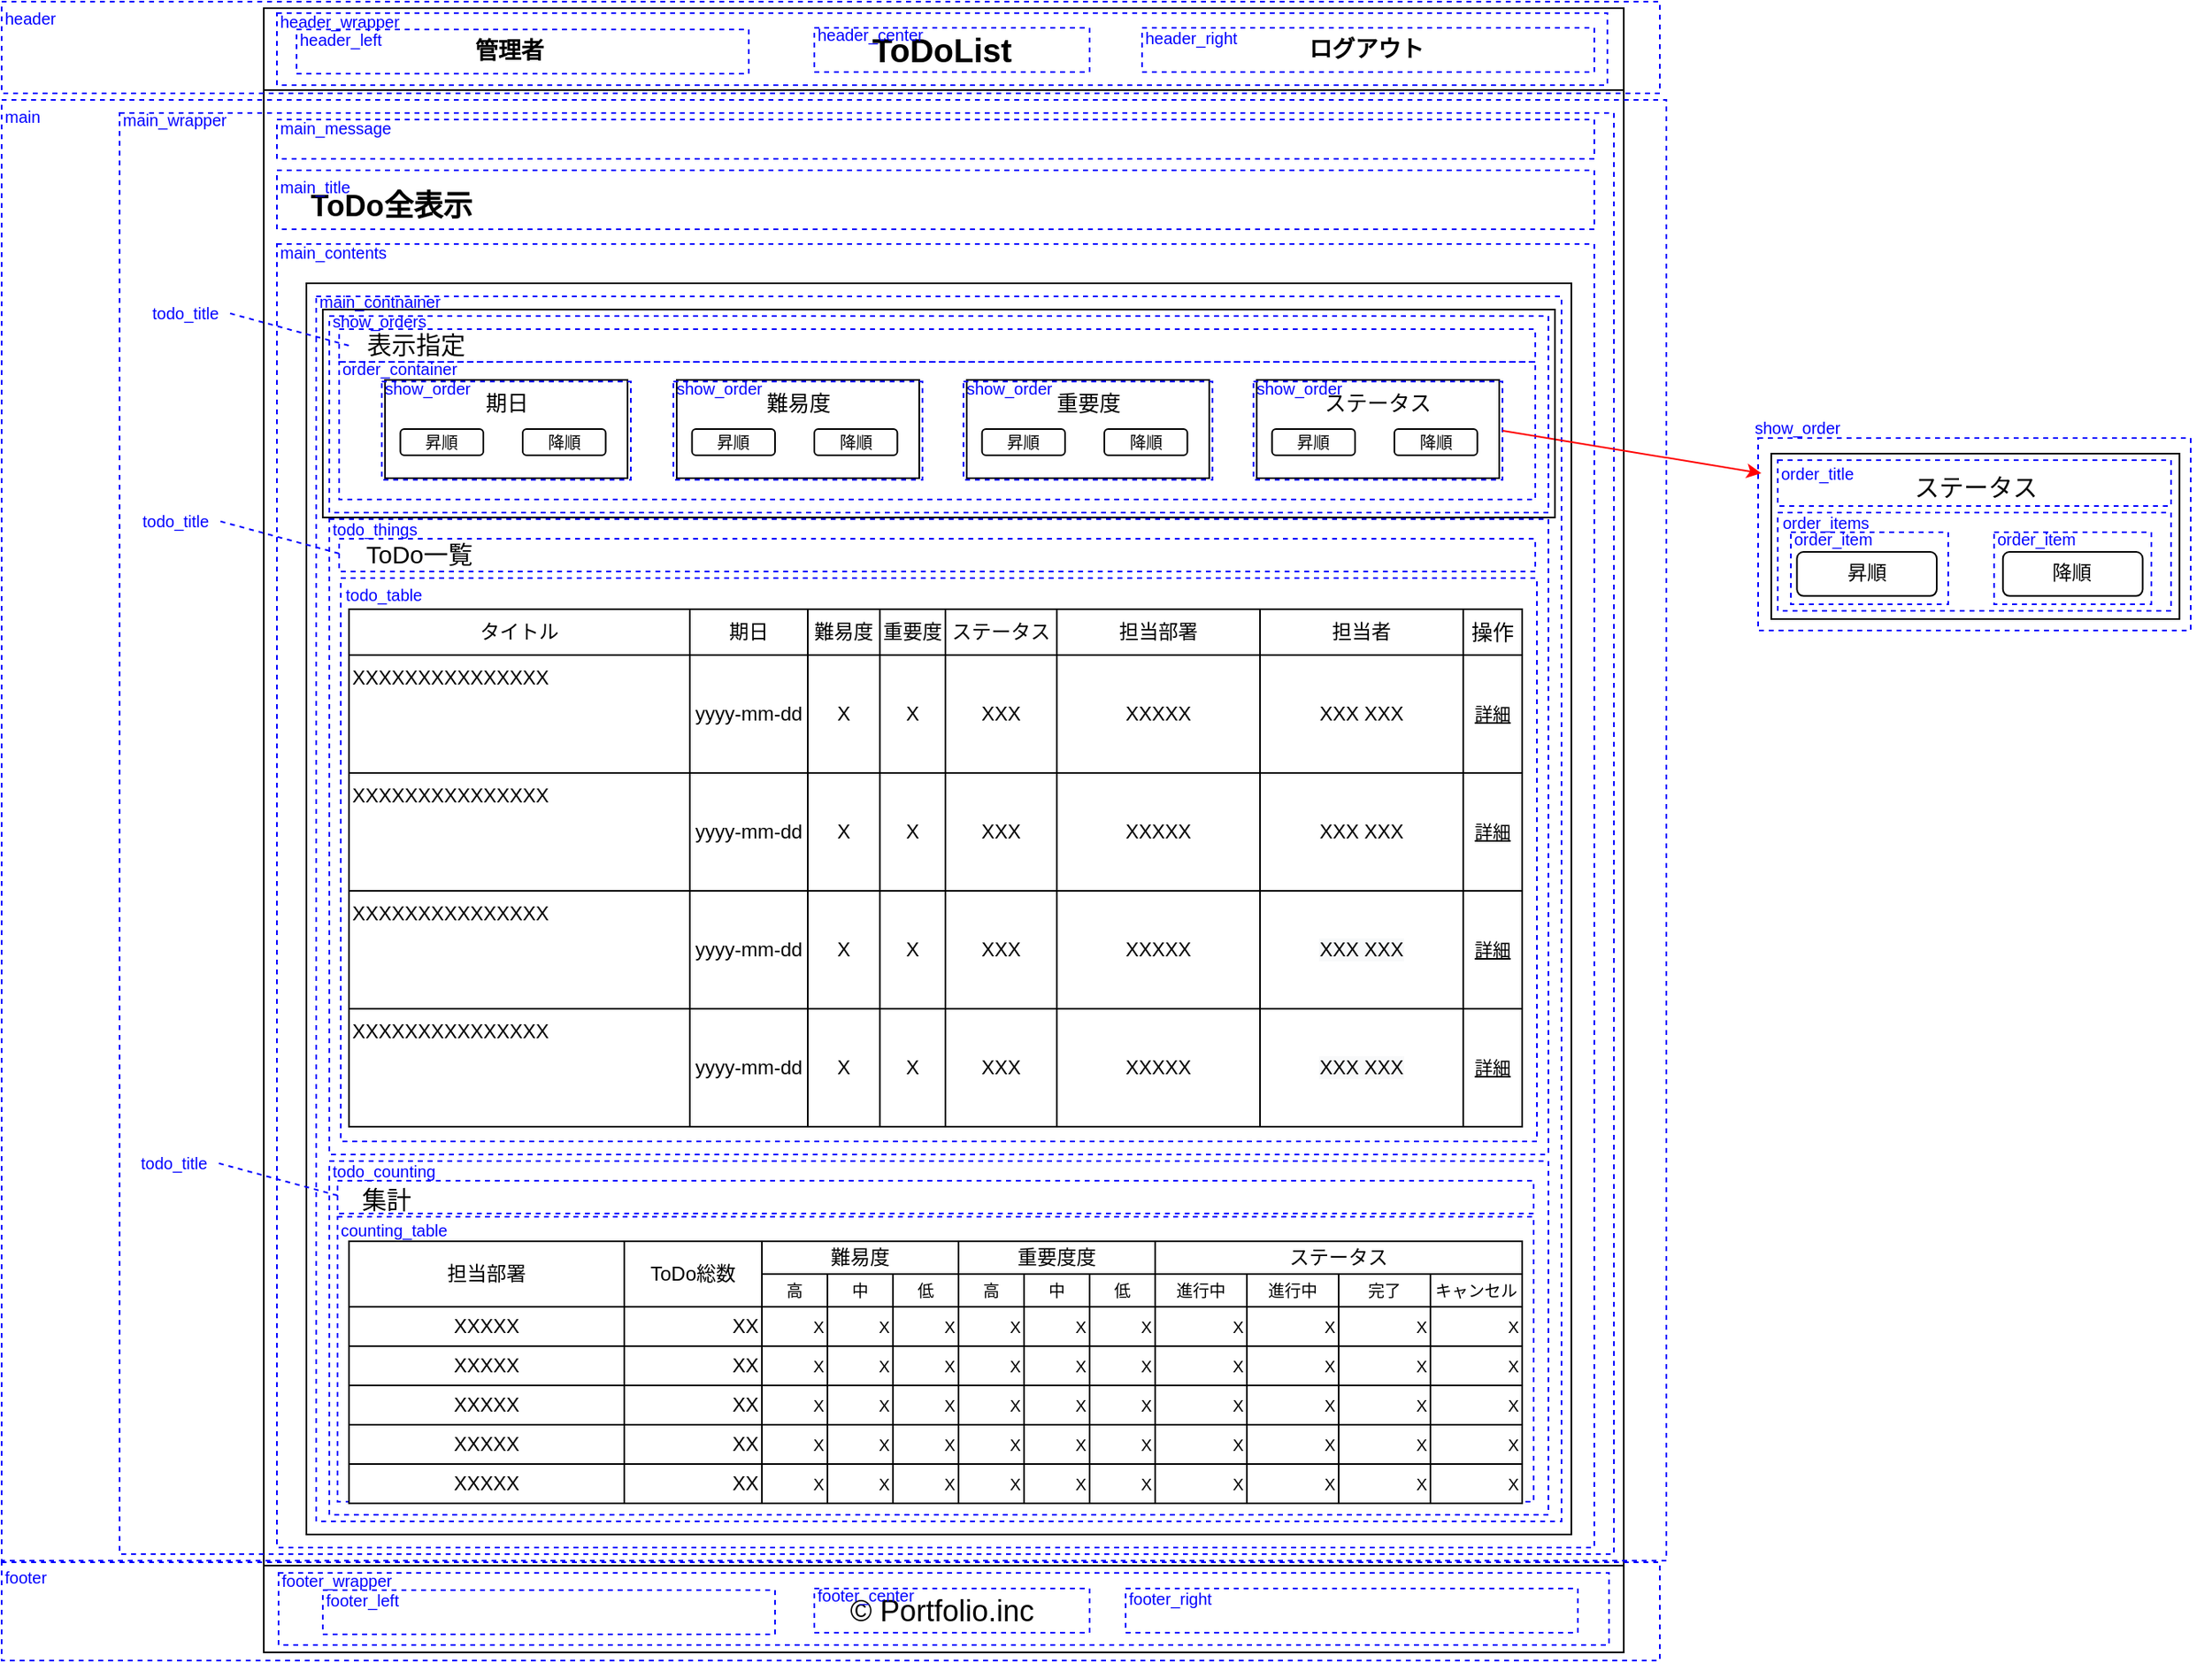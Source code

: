 <mxfile version="13.9.9" type="device"><diagram id="lAW5gfvQpGq91mGYDGwt" name="ページ1"><mxGraphModel dx="2858" dy="2400" grid="1" gridSize="4" guides="1" tooltips="1" connect="1" arrows="1" fold="1" page="1" pageScale="1" pageWidth="827" pageHeight="1169" math="0" shadow="0"><root><mxCell id="0"/><mxCell id="1" parent="0"/><mxCell id="KEuncwygjHZbyqNy_YQT-34" value="" style="group" parent="1" vertex="1" connectable="0"><mxGeometry y="-48" width="830" height="996" as="geometry"/></mxCell><mxCell id="tP_qFb6u1pj_dAxfEfU8-1" value="" style="rounded=0;whiteSpace=wrap;html=1;" parent="KEuncwygjHZbyqNy_YQT-34" vertex="1"><mxGeometry y="0.5" width="830" height="995.5" as="geometry"/></mxCell><mxCell id="tP_qFb6u1pj_dAxfEfU8-2" value="" style="rounded=0;whiteSpace=wrap;html=1;" parent="KEuncwygjHZbyqNy_YQT-34" vertex="1"><mxGeometry width="830" height="50" as="geometry"/></mxCell><mxCell id="tP_qFb6u1pj_dAxfEfU8-8" value="" style="rounded=0;whiteSpace=wrap;html=1;" parent="KEuncwygjHZbyqNy_YQT-34" vertex="1"><mxGeometry y="951" width="830" height="53" as="geometry"/></mxCell><mxCell id="tP_qFb6u1pj_dAxfEfU8-9" value="&lt;font style=&quot;font-size: 18px&quot;&gt;© Portfolio.inc&lt;/font&gt;" style="text;html=1;strokeColor=none;fillColor=none;align=center;verticalAlign=middle;whiteSpace=wrap;rounded=0;fontSize=20;" parent="KEuncwygjHZbyqNy_YQT-34" vertex="1"><mxGeometry x="298" y="967.5" width="232" height="20" as="geometry"/></mxCell><mxCell id="249utH4H3VEhiZY-PdCE-3" value="&lt;font size=&quot;1&quot;&gt;&lt;b style=&quot;font-size: 18px&quot;&gt;ToDo全表示&lt;/b&gt;&lt;/font&gt;" style="text;html=1;strokeColor=none;fillColor=none;align=center;verticalAlign=middle;whiteSpace=wrap;rounded=0;fontSize=17;" parent="KEuncwygjHZbyqNy_YQT-34" vertex="1"><mxGeometry x="16" y="111" width="124" height="20" as="geometry"/></mxCell><mxCell id="tP_qFb6u1pj_dAxfEfU8-3" value="&lt;b&gt;&lt;font style=&quot;font-size: 20px&quot;&gt;ToDoList&lt;/font&gt;&lt;/b&gt;" style="text;html=1;strokeColor=none;fillColor=none;align=center;verticalAlign=middle;whiteSpace=wrap;rounded=0;strokeWidth=4;" parent="KEuncwygjHZbyqNy_YQT-34" vertex="1"><mxGeometry x="334" y="10" width="160" height="30" as="geometry"/></mxCell><mxCell id="KEuncwygjHZbyqNy_YQT-17" value="&lt;span style=&quot;font-size: 14px&quot;&gt;&lt;b style=&quot;font-size: 14px&quot;&gt;管理者&lt;/b&gt;&lt;/span&gt;" style="text;html=1;strokeColor=none;fillColor=none;align=center;verticalAlign=middle;whiteSpace=wrap;rounded=0;fontSize=14;" parent="KEuncwygjHZbyqNy_YQT-34" vertex="1"><mxGeometry x="100" y="16" width="100" height="20" as="geometry"/></mxCell><mxCell id="KEuncwygjHZbyqNy_YQT-21" value="&lt;b&gt;ログアウト&lt;/b&gt;" style="text;html=1;strokeColor=none;fillColor=none;align=center;verticalAlign=middle;whiteSpace=wrap;rounded=0;fontSize=14;" parent="KEuncwygjHZbyqNy_YQT-34" vertex="1"><mxGeometry x="623" y="15" width="100" height="20" as="geometry"/></mxCell><mxCell id="KEuncwygjHZbyqNy_YQT-14" value="" style="rounded=0;whiteSpace=wrap;html=1;fillColor=none;" parent="KEuncwygjHZbyqNy_YQT-34" vertex="1"><mxGeometry x="26" y="168" width="772" height="764" as="geometry"/></mxCell><mxCell id="KEuncwygjHZbyqNy_YQT-23" value="" style="rounded=0;whiteSpace=wrap;html=1;fillColor=none;fontSize=14;strokeColor=#0000FF;dashed=1;" parent="1" vertex="1"><mxGeometry x="-160" y="-52" width="1012" height="56" as="geometry"/></mxCell><mxCell id="KEuncwygjHZbyqNy_YQT-24" value="" style="rounded=0;whiteSpace=wrap;html=1;fillColor=none;fontSize=14;strokeColor=#0000FF;dashed=1;" parent="1" vertex="1"><mxGeometry x="-160" y="8" width="1016" height="892" as="geometry"/></mxCell><mxCell id="KEuncwygjHZbyqNy_YQT-27" value="" style="rounded=0;whiteSpace=wrap;html=1;fillColor=none;fontSize=14;strokeColor=#0000FF;dashed=1;" parent="1" vertex="1"><mxGeometry x="-160" y="901" width="1012" height="60" as="geometry"/></mxCell><mxCell id="KEuncwygjHZbyqNy_YQT-28" value="header" style="text;html=1;strokeColor=none;fillColor=none;align=left;verticalAlign=middle;whiteSpace=wrap;rounded=0;dashed=1;fontSize=10;fontColor=#0000FF;" parent="1" vertex="1"><mxGeometry x="-160" y="-52" width="40" height="20" as="geometry"/></mxCell><mxCell id="KEuncwygjHZbyqNy_YQT-33" value="main" style="text;html=1;strokeColor=none;fillColor=none;align=left;verticalAlign=middle;whiteSpace=wrap;rounded=0;dashed=1;fontSize=10;fontColor=#0000FF;" parent="1" vertex="1"><mxGeometry x="-160" y="8" width="40" height="20" as="geometry"/></mxCell><mxCell id="KEuncwygjHZbyqNy_YQT-35" value="footer" style="text;html=1;strokeColor=none;fillColor=none;align=left;verticalAlign=middle;whiteSpace=wrap;rounded=0;dashed=1;fontSize=10;fontColor=#0000FF;" parent="1" vertex="1"><mxGeometry x="-160" y="900" width="40" height="20" as="geometry"/></mxCell><mxCell id="KEuncwygjHZbyqNy_YQT-69" value="" style="rounded=0;whiteSpace=wrap;html=1;dashed=1;fillColor=none;strokeColor=#0000FF;" parent="1" vertex="1"><mxGeometry x="-88" y="16" width="912" height="880" as="geometry"/></mxCell><mxCell id="KEuncwygjHZbyqNy_YQT-70" value="main_wrapper" style="text;html=1;strokeColor=none;fillColor=none;align=left;verticalAlign=middle;whiteSpace=wrap;rounded=0;dashed=1;fontSize=10;fontColor=#0000FF;" parent="1" vertex="1"><mxGeometry x="-88" y="16" width="84" height="8" as="geometry"/></mxCell><mxCell id="KEuncwygjHZbyqNy_YQT-73" value="" style="rounded=0;whiteSpace=wrap;html=1;fillColor=none;fontSize=14;strokeColor=#0000FF;dashed=1;" parent="1" vertex="1"><mxGeometry x="20" y="-35" width="276" height="27" as="geometry"/></mxCell><mxCell id="KEuncwygjHZbyqNy_YQT-74" value="header_left" style="text;html=1;strokeColor=none;fillColor=none;align=left;verticalAlign=middle;whiteSpace=wrap;rounded=0;dashed=1;fontSize=10;fontColor=#0000FF;" parent="1" vertex="1"><mxGeometry x="20" y="-35" width="72" height="11" as="geometry"/></mxCell><mxCell id="KEuncwygjHZbyqNy_YQT-79" value="" style="rounded=0;whiteSpace=wrap;html=1;fillColor=none;fontSize=14;strokeColor=#0000FF;dashed=1;" parent="1" vertex="1"><mxGeometry x="8" y="-45" width="812" height="44" as="geometry"/></mxCell><mxCell id="KEuncwygjHZbyqNy_YQT-80" value="header_wrapper" style="text;html=1;strokeColor=none;fillColor=none;align=left;verticalAlign=middle;whiteSpace=wrap;rounded=0;dashed=1;fontSize=10;fontColor=#0000FF;" parent="1" vertex="1"><mxGeometry x="8" y="-44" width="84" height="8" as="geometry"/></mxCell><mxCell id="KEuncwygjHZbyqNy_YQT-92" value="" style="rounded=0;whiteSpace=wrap;html=1;fillColor=none;fontSize=14;strokeColor=#0000FF;dashed=1;" parent="1" vertex="1"><mxGeometry x="336" y="917" width="168" height="27" as="geometry"/></mxCell><mxCell id="KEuncwygjHZbyqNy_YQT-93" value="" style="rounded=0;whiteSpace=wrap;html=1;fillColor=none;fontSize=14;strokeColor=#0000FF;dashed=1;" parent="1" vertex="1"><mxGeometry x="9" y="907.5" width="812" height="44" as="geometry"/></mxCell><mxCell id="KEuncwygjHZbyqNy_YQT-94" value="footer_center" style="text;html=1;strokeColor=none;fillColor=none;align=left;verticalAlign=middle;whiteSpace=wrap;rounded=0;dashed=1;fontSize=10;fontColor=#0000FF;" parent="1" vertex="1"><mxGeometry x="336" y="915" width="96" height="11" as="geometry"/></mxCell><mxCell id="KEuncwygjHZbyqNy_YQT-95" value="" style="rounded=0;whiteSpace=wrap;html=1;fillColor=none;fontSize=14;strokeColor=#0000FF;dashed=1;" parent="1" vertex="1"><mxGeometry x="36" y="918" width="276" height="27" as="geometry"/></mxCell><mxCell id="KEuncwygjHZbyqNy_YQT-96" value="footer_left" style="text;html=1;strokeColor=none;fillColor=none;align=left;verticalAlign=middle;whiteSpace=wrap;rounded=0;dashed=1;fontSize=10;fontColor=#0000FF;" parent="1" vertex="1"><mxGeometry x="36" y="918" width="72" height="11" as="geometry"/></mxCell><mxCell id="KEuncwygjHZbyqNy_YQT-97" value="footer_right" style="text;html=1;strokeColor=none;fillColor=none;align=left;verticalAlign=middle;whiteSpace=wrap;rounded=0;dashed=1;fontSize=10;fontColor=#0000FF;" parent="1" vertex="1"><mxGeometry x="526" y="917" width="72" height="11" as="geometry"/></mxCell><mxCell id="KEuncwygjHZbyqNy_YQT-98" value="" style="rounded=0;whiteSpace=wrap;html=1;fillColor=none;fontSize=14;strokeColor=#0000FF;dashed=1;" parent="1" vertex="1"><mxGeometry x="526" y="917" width="276" height="27" as="geometry"/></mxCell><mxCell id="KEuncwygjHZbyqNy_YQT-99" value="footer_wrapper" style="text;html=1;strokeColor=none;fillColor=none;align=left;verticalAlign=middle;whiteSpace=wrap;rounded=0;dashed=1;fontSize=10;fontColor=#0000FF;" parent="1" vertex="1"><mxGeometry x="9" y="907.5" width="84" height="8" as="geometry"/></mxCell><mxCell id="M2rv97hYD40gKzkqOxp8-1" value="" style="rounded=0;whiteSpace=wrap;html=1;dashed=1;fillColor=none;strokeColor=#0000FF;" parent="1" vertex="1"><mxGeometry x="8" y="96" width="804" height="796" as="geometry"/></mxCell><mxCell id="KEuncwygjHZbyqNy_YQT-46" value="main_contents" style="text;html=1;strokeColor=none;fillColor=none;align=left;verticalAlign=middle;whiteSpace=wrap;rounded=0;dashed=1;fontColor=#0000FF;fontSize=10;" parent="1" vertex="1"><mxGeometry x="8" y="91" width="80" height="20" as="geometry"/></mxCell><mxCell id="KEuncwygjHZbyqNy_YQT-47" value="" style="rounded=0;whiteSpace=wrap;html=1;dashed=1;fillColor=none;strokeColor=#0000FF;" parent="1" vertex="1"><mxGeometry x="8" y="51" width="804" height="36" as="geometry"/></mxCell><mxCell id="KEuncwygjHZbyqNy_YQT-48" value="main_title" style="text;html=1;strokeColor=none;fillColor=none;align=left;verticalAlign=middle;whiteSpace=wrap;rounded=0;dashed=1;fontColor=#0000FF;fontSize=10;" parent="1" vertex="1"><mxGeometry x="8" y="55" width="84" height="12" as="geometry"/></mxCell><mxCell id="KEuncwygjHZbyqNy_YQT-49" value="" style="rounded=0;whiteSpace=wrap;html=1;dashed=1;fillColor=none;strokeColor=#0000FF;" parent="1" vertex="1"><mxGeometry x="8" y="20" width="804" height="24" as="geometry"/></mxCell><mxCell id="KEuncwygjHZbyqNy_YQT-50" value="main_message" style="text;html=1;strokeColor=none;fillColor=none;align=left;verticalAlign=middle;whiteSpace=wrap;rounded=0;dashed=1;fontColor=#0000FF;fontSize=10;" parent="1" vertex="1"><mxGeometry x="8" y="17" width="80" height="16" as="geometry"/></mxCell><mxCell id="KEuncwygjHZbyqNy_YQT-71" value="header_center" style="text;html=1;strokeColor=none;fillColor=none;align=left;verticalAlign=middle;whiteSpace=wrap;rounded=0;dashed=1;fontSize=10;fontColor=#0000FF;" parent="1" vertex="1"><mxGeometry x="336" y="-38" width="96" height="11" as="geometry"/></mxCell><mxCell id="KEuncwygjHZbyqNy_YQT-72" value="" style="rounded=0;whiteSpace=wrap;html=1;fillColor=none;fontSize=14;strokeColor=#0000FF;dashed=1;" parent="1" vertex="1"><mxGeometry x="336" y="-36" width="168" height="27" as="geometry"/></mxCell><mxCell id="KEuncwygjHZbyqNy_YQT-75" value="header_right" style="text;html=1;strokeColor=none;fillColor=none;align=left;verticalAlign=middle;whiteSpace=wrap;rounded=0;dashed=1;fontSize=10;fontColor=#0000FF;" parent="1" vertex="1"><mxGeometry x="536" y="-36" width="72" height="11" as="geometry"/></mxCell><mxCell id="KEuncwygjHZbyqNy_YQT-76" value="" style="rounded=0;whiteSpace=wrap;html=1;fillColor=none;fontSize=14;strokeColor=#0000FF;dashed=1;" parent="1" vertex="1"><mxGeometry x="536" y="-36" width="276" height="27" as="geometry"/></mxCell><mxCell id="OrFkVEM_c1ZQOquCTtwF-202" value="" style="group" parent="1" vertex="1" connectable="0"><mxGeometry x="46" y="131" width="736" height="128" as="geometry"/></mxCell><mxCell id="OrFkVEM_c1ZQOquCTtwF-110" value="表示指定" style="text;html=1;strokeColor=none;fillColor=none;align=center;verticalAlign=middle;whiteSpace=wrap;rounded=0;fontSize=15;" parent="OrFkVEM_c1ZQOquCTtwF-202" vertex="1"><mxGeometry x="13" y="16" width="68" height="20" as="geometry"/></mxCell><mxCell id="OrFkVEM_c1ZQOquCTtwF-124" value="" style="group" parent="OrFkVEM_c1ZQOquCTtwF-202" vertex="1" connectable="0"><mxGeometry x="28" y="48" width="148" height="60" as="geometry"/></mxCell><mxCell id="OrFkVEM_c1ZQOquCTtwF-119" value="" style="rounded=0;whiteSpace=wrap;html=1;fontSize=11;align=center;" parent="OrFkVEM_c1ZQOquCTtwF-124" vertex="1"><mxGeometry width="148" height="60" as="geometry"/></mxCell><mxCell id="OrFkVEM_c1ZQOquCTtwF-114" value="期日" style="text;html=1;strokeColor=none;fillColor=none;align=center;verticalAlign=middle;whiteSpace=wrap;rounded=0;fontSize=13;" parent="OrFkVEM_c1ZQOquCTtwF-124" vertex="1"><mxGeometry x="50.667" y="4" width="46.667" height="20" as="geometry"/></mxCell><mxCell id="OrFkVEM_c1ZQOquCTtwF-116" value="昇順" style="rounded=1;whiteSpace=wrap;html=1;fontSize=10;align=center;" parent="OrFkVEM_c1ZQOquCTtwF-124" vertex="1"><mxGeometry x="9.33" y="30" width="50.67" height="16" as="geometry"/></mxCell><mxCell id="OrFkVEM_c1ZQOquCTtwF-138" value="降順" style="rounded=1;whiteSpace=wrap;html=1;fontSize=10;align=center;" parent="OrFkVEM_c1ZQOquCTtwF-124" vertex="1"><mxGeometry x="84" y="30" width="50.67" height="16" as="geometry"/></mxCell><mxCell id="OrFkVEM_c1ZQOquCTtwF-157" value="" style="group" parent="OrFkVEM_c1ZQOquCTtwF-202" vertex="1" connectable="0"><mxGeometry x="206" y="48" width="148" height="60" as="geometry"/></mxCell><mxCell id="OrFkVEM_c1ZQOquCTtwF-158" value="" style="rounded=0;whiteSpace=wrap;html=1;fontSize=11;align=center;" parent="OrFkVEM_c1ZQOquCTtwF-157" vertex="1"><mxGeometry width="148" height="60" as="geometry"/></mxCell><mxCell id="OrFkVEM_c1ZQOquCTtwF-159" value="難易度" style="text;html=1;strokeColor=none;fillColor=none;align=center;verticalAlign=middle;whiteSpace=wrap;rounded=0;fontSize=13;" parent="OrFkVEM_c1ZQOquCTtwF-157" vertex="1"><mxGeometry x="50.667" y="4" width="46.667" height="20" as="geometry"/></mxCell><mxCell id="OrFkVEM_c1ZQOquCTtwF-160" value="昇順" style="rounded=1;whiteSpace=wrap;html=1;fontSize=10;align=center;" parent="OrFkVEM_c1ZQOquCTtwF-157" vertex="1"><mxGeometry x="9.33" y="30" width="50.67" height="16" as="geometry"/></mxCell><mxCell id="OrFkVEM_c1ZQOquCTtwF-161" value="降順" style="rounded=1;whiteSpace=wrap;html=1;fontSize=10;align=center;" parent="OrFkVEM_c1ZQOquCTtwF-157" vertex="1"><mxGeometry x="84" y="30" width="50.67" height="16" as="geometry"/></mxCell><mxCell id="OrFkVEM_c1ZQOquCTtwF-162" value="" style="group" parent="OrFkVEM_c1ZQOquCTtwF-202" vertex="1" connectable="0"><mxGeometry x="383" y="48" width="148" height="60" as="geometry"/></mxCell><mxCell id="OrFkVEM_c1ZQOquCTtwF-163" value="" style="rounded=0;whiteSpace=wrap;html=1;fontSize=11;align=center;" parent="OrFkVEM_c1ZQOquCTtwF-162" vertex="1"><mxGeometry width="148" height="60" as="geometry"/></mxCell><mxCell id="OrFkVEM_c1ZQOquCTtwF-164" value="重要度" style="text;html=1;strokeColor=none;fillColor=none;align=center;verticalAlign=middle;whiteSpace=wrap;rounded=0;fontSize=13;" parent="OrFkVEM_c1ZQOquCTtwF-162" vertex="1"><mxGeometry x="50.667" y="4" width="46.667" height="20" as="geometry"/></mxCell><mxCell id="OrFkVEM_c1ZQOquCTtwF-165" value="昇順" style="rounded=1;whiteSpace=wrap;html=1;fontSize=10;align=center;" parent="OrFkVEM_c1ZQOquCTtwF-162" vertex="1"><mxGeometry x="9.33" y="30" width="50.67" height="16" as="geometry"/></mxCell><mxCell id="OrFkVEM_c1ZQOquCTtwF-166" value="降順" style="rounded=1;whiteSpace=wrap;html=1;fontSize=10;align=center;" parent="OrFkVEM_c1ZQOquCTtwF-162" vertex="1"><mxGeometry x="84" y="30" width="50.67" height="16" as="geometry"/></mxCell><mxCell id="OrFkVEM_c1ZQOquCTtwF-172" value="" style="group" parent="OrFkVEM_c1ZQOquCTtwF-202" vertex="1" connectable="0"><mxGeometry x="560" y="48" width="148" height="60" as="geometry"/></mxCell><mxCell id="OrFkVEM_c1ZQOquCTtwF-173" value="" style="rounded=0;whiteSpace=wrap;html=1;fontSize=11;align=center;" parent="OrFkVEM_c1ZQOquCTtwF-172" vertex="1"><mxGeometry width="148" height="60" as="geometry"/></mxCell><mxCell id="OrFkVEM_c1ZQOquCTtwF-174" value="ステータス" style="text;html=1;strokeColor=none;fillColor=none;align=center;verticalAlign=middle;whiteSpace=wrap;rounded=0;fontSize=13;" parent="OrFkVEM_c1ZQOquCTtwF-172" vertex="1"><mxGeometry x="36" y="4" width="76" height="20" as="geometry"/></mxCell><mxCell id="OrFkVEM_c1ZQOquCTtwF-175" value="昇順" style="rounded=1;whiteSpace=wrap;html=1;fontSize=10;align=center;" parent="OrFkVEM_c1ZQOquCTtwF-172" vertex="1"><mxGeometry x="9.33" y="30" width="50.67" height="16" as="geometry"/></mxCell><mxCell id="OrFkVEM_c1ZQOquCTtwF-176" value="降順" style="rounded=1;whiteSpace=wrap;html=1;fontSize=10;align=center;" parent="OrFkVEM_c1ZQOquCTtwF-172" vertex="1"><mxGeometry x="84" y="30" width="50.67" height="16" as="geometry"/></mxCell><mxCell id="OrFkVEM_c1ZQOquCTtwF-203" value="ToDo一覧" style="text;html=1;strokeColor=none;fillColor=none;align=center;verticalAlign=middle;whiteSpace=wrap;rounded=0;fontSize=15;" parent="1" vertex="1"><mxGeometry x="57" y="275" width="76" height="20" as="geometry"/></mxCell><mxCell id="OrFkVEM_c1ZQOquCTtwF-213" value="" style="rounded=0;whiteSpace=wrap;html=1;dashed=1;fillColor=none;strokeColor=#0000FF;" parent="1" vertex="1"><mxGeometry x="32" y="128" width="760" height="748" as="geometry"/></mxCell><mxCell id="OrFkVEM_c1ZQOquCTtwF-214" value="main_contnainer" style="text;html=1;strokeColor=none;fillColor=none;align=left;verticalAlign=middle;whiteSpace=wrap;rounded=0;dashed=1;fontColor=#0000FF;fontSize=10;" parent="1" vertex="1"><mxGeometry x="32" y="121" width="80" height="20" as="geometry"/></mxCell><mxCell id="OrFkVEM_c1ZQOquCTtwF-215" value="" style="rounded=0;whiteSpace=wrap;html=1;dashed=1;fillColor=none;strokeColor=#0000FF;" parent="1" vertex="1"><mxGeometry x="40" y="140" width="744" height="120" as="geometry"/></mxCell><mxCell id="OrFkVEM_c1ZQOquCTtwF-216" value="show_orders" style="text;html=1;strokeColor=none;fillColor=none;align=left;verticalAlign=middle;whiteSpace=wrap;rounded=0;dashed=1;fontColor=#0000FF;fontSize=10;" parent="1" vertex="1"><mxGeometry x="40" y="133" width="80" height="20" as="geometry"/></mxCell><mxCell id="OrFkVEM_c1ZQOquCTtwF-217" value="" style="rounded=0;whiteSpace=wrap;html=1;dashed=1;fillColor=none;strokeColor=#0000FF;" parent="1" vertex="1"><mxGeometry x="40" y="264" width="744" height="388" as="geometry"/></mxCell><mxCell id="OrFkVEM_c1ZQOquCTtwF-218" value="todo_things" style="text;html=1;strokeColor=none;fillColor=none;align=left;verticalAlign=middle;whiteSpace=wrap;rounded=0;dashed=1;fontColor=#0000FF;fontSize=10;" parent="1" vertex="1"><mxGeometry x="40" y="260" width="80" height="20" as="geometry"/></mxCell><mxCell id="OrFkVEM_c1ZQOquCTtwF-219" value="" style="rounded=0;whiteSpace=wrap;html=1;dashed=1;fillColor=none;strokeColor=#0000FF;" parent="1" vertex="1"><mxGeometry x="46" y="168" width="730" height="84" as="geometry"/></mxCell><mxCell id="OrFkVEM_c1ZQOquCTtwF-220" value="" style="rounded=0;whiteSpace=wrap;html=1;dashed=1;fillColor=none;strokeColor=#0000FF;" parent="1" vertex="1"><mxGeometry x="46" y="148" width="730" height="20" as="geometry"/></mxCell><mxCell id="OrFkVEM_c1ZQOquCTtwF-221" value="todo_title" style="text;html=1;strokeColor=none;fillColor=none;align=left;verticalAlign=middle;whiteSpace=wrap;rounded=0;dashed=1;fontColor=#0000FF;fontSize=10;" parent="1" vertex="1"><mxGeometry x="-70" y="128" width="48" height="20" as="geometry"/></mxCell><mxCell id="OrFkVEM_c1ZQOquCTtwF-222" value="" style="endArrow=none;html=1;fontSize=12;entryX=1;entryY=0.5;entryDx=0;entryDy=0;exitX=0.008;exitY=0.5;exitDx=0;exitDy=0;exitPerimeter=0;dashed=1;strokeColor=#0000FF;" parent="1" source="OrFkVEM_c1ZQOquCTtwF-220" target="OrFkVEM_c1ZQOquCTtwF-221" edge="1"><mxGeometry width="50" height="50" relative="1" as="geometry"><mxPoint x="76" y="230" as="sourcePoint"/><mxPoint x="126" y="180" as="targetPoint"/></mxGeometry></mxCell><mxCell id="OrFkVEM_c1ZQOquCTtwF-223" value="order_container" style="text;html=1;strokeColor=none;fillColor=none;align=left;verticalAlign=middle;whiteSpace=wrap;rounded=0;dashed=1;fontColor=#0000FF;fontSize=10;" parent="1" vertex="1"><mxGeometry x="46" y="162" width="80" height="20" as="geometry"/></mxCell><mxCell id="OrFkVEM_c1ZQOquCTtwF-224" value="" style="rounded=0;whiteSpace=wrap;html=1;dashed=1;fillColor=none;strokeColor=#0000FF;" parent="1" vertex="1"><mxGeometry x="72" y="180" width="152" height="60" as="geometry"/></mxCell><mxCell id="OrFkVEM_c1ZQOquCTtwF-225" value="show_order" style="text;html=1;strokeColor=none;fillColor=none;align=left;verticalAlign=middle;whiteSpace=wrap;rounded=0;dashed=1;fontColor=#0000FF;fontSize=10;" parent="1" vertex="1"><mxGeometry x="72" y="176" width="56" height="16" as="geometry"/></mxCell><mxCell id="OrFkVEM_c1ZQOquCTtwF-227" value="" style="rounded=0;whiteSpace=wrap;html=1;dashed=1;fillColor=none;strokeColor=#0000FF;" parent="1" vertex="1"><mxGeometry x="250" y="180" width="152" height="60" as="geometry"/></mxCell><mxCell id="OrFkVEM_c1ZQOquCTtwF-228" value="show_order" style="text;html=1;strokeColor=none;fillColor=none;align=left;verticalAlign=middle;whiteSpace=wrap;rounded=0;dashed=1;fontColor=#0000FF;fontSize=10;" parent="1" vertex="1"><mxGeometry x="250" y="176" width="56" height="16" as="geometry"/></mxCell><mxCell id="OrFkVEM_c1ZQOquCTtwF-229" value="" style="rounded=0;whiteSpace=wrap;html=1;dashed=1;fillColor=none;strokeColor=#0000FF;" parent="1" vertex="1"><mxGeometry x="427" y="180" width="152" height="60" as="geometry"/></mxCell><mxCell id="OrFkVEM_c1ZQOquCTtwF-230" value="show_order" style="text;html=1;strokeColor=none;fillColor=none;align=left;verticalAlign=middle;whiteSpace=wrap;rounded=0;dashed=1;fontColor=#0000FF;fontSize=10;" parent="1" vertex="1"><mxGeometry x="427" y="176" width="56" height="16" as="geometry"/></mxCell><mxCell id="OrFkVEM_c1ZQOquCTtwF-231" value="" style="rounded=0;whiteSpace=wrap;html=1;dashed=1;fillColor=none;strokeColor=#0000FF;" parent="1" vertex="1"><mxGeometry x="604" y="180" width="152" height="60" as="geometry"/></mxCell><mxCell id="OrFkVEM_c1ZQOquCTtwF-232" value="show_order" style="text;html=1;strokeColor=none;fillColor=none;align=left;verticalAlign=middle;whiteSpace=wrap;rounded=0;dashed=1;fontColor=#0000FF;fontSize=10;" parent="1" vertex="1"><mxGeometry x="604" y="176" width="56" height="16" as="geometry"/></mxCell><mxCell id="OrFkVEM_c1ZQOquCTtwF-233" value="" style="rounded=0;whiteSpace=wrap;html=1;dashed=1;fillColor=none;strokeColor=#0000FF;" parent="1" vertex="1"><mxGeometry x="46" y="276" width="730" height="20" as="geometry"/></mxCell><mxCell id="OrFkVEM_c1ZQOquCTtwF-234" value="" style="rounded=0;whiteSpace=wrap;html=1;dashed=1;fillColor=none;strokeColor=#0000FF;" parent="1" vertex="1"><mxGeometry x="47" y="300" width="730" height="344" as="geometry"/></mxCell><mxCell id="OrFkVEM_c1ZQOquCTtwF-235" value="todo_title" style="text;html=1;strokeColor=none;fillColor=none;align=left;verticalAlign=middle;whiteSpace=wrap;rounded=0;dashed=1;fontColor=#0000FF;fontSize=10;" parent="1" vertex="1"><mxGeometry x="-75.84" y="255" width="48" height="20" as="geometry"/></mxCell><mxCell id="OrFkVEM_c1ZQOquCTtwF-236" value="" style="endArrow=none;html=1;fontSize=12;entryX=1;entryY=0.5;entryDx=0;entryDy=0;exitX=0.008;exitY=0.5;exitDx=0;exitDy=0;exitPerimeter=0;dashed=1;strokeColor=#0000FF;" parent="1" target="OrFkVEM_c1ZQOquCTtwF-235" edge="1"><mxGeometry width="50" height="50" relative="1" as="geometry"><mxPoint x="46.0" y="285" as="sourcePoint"/><mxPoint x="120.16" y="307" as="targetPoint"/></mxGeometry></mxCell><mxCell id="OrFkVEM_c1ZQOquCTtwF-237" value="todo_table" style="text;html=1;strokeColor=none;fillColor=none;align=left;verticalAlign=middle;whiteSpace=wrap;rounded=0;dashed=1;fontColor=#0000FF;fontSize=10;" parent="1" vertex="1"><mxGeometry x="48" y="304" width="80" height="12" as="geometry"/></mxCell><mxCell id="OrFkVEM_c1ZQOquCTtwF-249" value="" style="group;fontSize=13;" parent="1" vertex="1" connectable="0"><mxGeometry x="920" y="224" width="268" height="121.5" as="geometry"/></mxCell><mxCell id="OrFkVEM_c1ZQOquCTtwF-250" value="" style="rounded=0;whiteSpace=wrap;html=1;fontSize=11;align=center;" parent="OrFkVEM_c1ZQOquCTtwF-249" vertex="1"><mxGeometry width="249.14" height="101" as="geometry"/></mxCell><mxCell id="OrFkVEM_c1ZQOquCTtwF-251" value="ステータス" style="text;html=1;strokeColor=none;fillColor=none;align=center;verticalAlign=middle;whiteSpace=wrap;rounded=0;fontSize=15;" parent="OrFkVEM_c1ZQOquCTtwF-249" vertex="1"><mxGeometry x="60.602" y="2.733" width="127.937" height="33.667" as="geometry"/></mxCell><mxCell id="OrFkVEM_c1ZQOquCTtwF-252" value="昇順" style="rounded=1;whiteSpace=wrap;html=1;fontSize=12;align=center;" parent="OrFkVEM_c1ZQOquCTtwF-249" vertex="1"><mxGeometry x="15.706" y="60" width="85.297" height="26.933" as="geometry"/></mxCell><mxCell id="OrFkVEM_c1ZQOquCTtwF-253" value="降順" style="rounded=1;whiteSpace=wrap;html=1;fontSize=12;align=center;" parent="OrFkVEM_c1ZQOquCTtwF-249" vertex="1"><mxGeometry x="141.404" y="60" width="85.297" height="26.933" as="geometry"/></mxCell><mxCell id="OrFkVEM_c1ZQOquCTtwF-254" value="" style="rounded=0;whiteSpace=wrap;html=1;dashed=1;fillColor=none;strokeColor=#0000FF;" parent="OrFkVEM_c1ZQOquCTtwF-249" vertex="1"><mxGeometry x="-8" y="-9.5" width="264" height="117.5" as="geometry"/></mxCell><mxCell id="OrFkVEM_c1ZQOquCTtwF-262" value="" style="rounded=0;whiteSpace=wrap;html=1;dashed=1;fillColor=none;strokeColor=#0000FF;" parent="OrFkVEM_c1ZQOquCTtwF-249" vertex="1"><mxGeometry x="4" y="4" width="240" height="28" as="geometry"/></mxCell><mxCell id="OrFkVEM_c1ZQOquCTtwF-263" value="" style="rounded=0;whiteSpace=wrap;html=1;dashed=1;fillColor=none;strokeColor=#0000FF;" parent="OrFkVEM_c1ZQOquCTtwF-249" vertex="1"><mxGeometry x="4" y="36" width="240" height="60" as="geometry"/></mxCell><mxCell id="OrFkVEM_c1ZQOquCTtwF-264" value="order_title" style="text;html=1;strokeColor=none;fillColor=none;align=left;verticalAlign=middle;whiteSpace=wrap;rounded=0;dashed=1;fontColor=#0000FF;fontSize=10;" parent="OrFkVEM_c1ZQOquCTtwF-249" vertex="1"><mxGeometry x="4.0" y="4.0" width="56" height="16" as="geometry"/></mxCell><mxCell id="OrFkVEM_c1ZQOquCTtwF-265" value="" style="rounded=0;whiteSpace=wrap;html=1;dashed=1;fillColor=none;strokeColor=#0000FF;" parent="OrFkVEM_c1ZQOquCTtwF-249" vertex="1"><mxGeometry x="12" y="48" width="96" height="44" as="geometry"/></mxCell><mxCell id="OrFkVEM_c1ZQOquCTtwF-266" value="order_items" style="text;html=1;strokeColor=none;fillColor=none;align=left;verticalAlign=middle;whiteSpace=wrap;rounded=0;dashed=1;fontColor=#0000FF;fontSize=10;" parent="OrFkVEM_c1ZQOquCTtwF-249" vertex="1"><mxGeometry x="4.6" y="34" width="56" height="16" as="geometry"/></mxCell><mxCell id="OrFkVEM_c1ZQOquCTtwF-267" value="order_item" style="text;html=1;strokeColor=none;fillColor=none;align=left;verticalAlign=middle;whiteSpace=wrap;rounded=0;dashed=1;fontColor=#0000FF;fontSize=10;" parent="OrFkVEM_c1ZQOquCTtwF-249" vertex="1"><mxGeometry x="12" y="48" width="56" height="8" as="geometry"/></mxCell><mxCell id="OrFkVEM_c1ZQOquCTtwF-269" value="" style="rounded=0;whiteSpace=wrap;html=1;dashed=1;fillColor=none;strokeColor=#0000FF;" parent="OrFkVEM_c1ZQOquCTtwF-249" vertex="1"><mxGeometry x="136" y="48" width="96" height="44" as="geometry"/></mxCell><mxCell id="OrFkVEM_c1ZQOquCTtwF-270" value="order_item" style="text;html=1;strokeColor=none;fillColor=none;align=left;verticalAlign=middle;whiteSpace=wrap;rounded=0;dashed=1;fontColor=#0000FF;fontSize=10;" parent="OrFkVEM_c1ZQOquCTtwF-249" vertex="1"><mxGeometry x="136" y="48" width="56" height="8" as="geometry"/></mxCell><mxCell id="OrFkVEM_c1ZQOquCTtwF-255" value="show_order" style="text;html=1;strokeColor=none;fillColor=none;align=left;verticalAlign=middle;whiteSpace=wrap;rounded=0;dashed=1;fontColor=#0000FF;fontSize=10;" parent="1" vertex="1"><mxGeometry x="908" y="200" width="56" height="16" as="geometry"/></mxCell><mxCell id="OrFkVEM_c1ZQOquCTtwF-256" value="" style="endArrow=classic;html=1;fontSize=12;strokeColor=#FF0000;exitX=1;exitY=0.5;exitDx=0;exitDy=0;" parent="1" source="OrFkVEM_c1ZQOquCTtwF-231" edge="1"><mxGeometry width="50" height="50" relative="1" as="geometry"><mxPoint x="864" y="286" as="sourcePoint"/><mxPoint x="914" y="236" as="targetPoint"/></mxGeometry></mxCell><mxCell id="Nh4IR3t0AtoiWGDYlAv8-226" value="" style="group" parent="1" vertex="1" connectable="0"><mxGeometry x="52" y="319" width="748" height="460" as="geometry"/></mxCell><mxCell id="Nh4IR3t0AtoiWGDYlAv8-65" value="" style="group" parent="Nh4IR3t0AtoiWGDYlAv8-226" vertex="1" connectable="0"><mxGeometry width="748" height="460" as="geometry"/></mxCell><mxCell id="Nh4IR3t0AtoiWGDYlAv8-66" value="" style="group" parent="Nh4IR3t0AtoiWGDYlAv8-65" vertex="1" connectable="0"><mxGeometry width="692" height="460" as="geometry"/></mxCell><mxCell id="Nh4IR3t0AtoiWGDYlAv8-67" value="タイトル" style="rounded=0;whiteSpace=wrap;html=1;" parent="Nh4IR3t0AtoiWGDYlAv8-66" vertex="1"><mxGeometry width="208" height="28" as="geometry"/></mxCell><mxCell id="Nh4IR3t0AtoiWGDYlAv8-69" value="期日" style="rounded=0;whiteSpace=wrap;html=1;" parent="Nh4IR3t0AtoiWGDYlAv8-66" vertex="1"><mxGeometry x="208" width="72" height="28" as="geometry"/></mxCell><mxCell id="Nh4IR3t0AtoiWGDYlAv8-70" value="難易度" style="rounded=0;whiteSpace=wrap;html=1;" parent="Nh4IR3t0AtoiWGDYlAv8-66" vertex="1"><mxGeometry x="280" width="44" height="28" as="geometry"/></mxCell><mxCell id="Nh4IR3t0AtoiWGDYlAv8-71" value="重要度" style="rounded=0;whiteSpace=wrap;html=1;" parent="Nh4IR3t0AtoiWGDYlAv8-66" vertex="1"><mxGeometry x="324" width="40" height="28" as="geometry"/></mxCell><mxCell id="Nh4IR3t0AtoiWGDYlAv8-72" value="ステータス" style="rounded=0;whiteSpace=wrap;html=1;" parent="Nh4IR3t0AtoiWGDYlAv8-66" vertex="1"><mxGeometry x="364" width="68" height="28" as="geometry"/></mxCell><mxCell id="Nh4IR3t0AtoiWGDYlAv8-210" value="担当者" style="rounded=0;whiteSpace=wrap;html=1;" parent="Nh4IR3t0AtoiWGDYlAv8-66" vertex="1"><mxGeometry x="556" width="124" height="28" as="geometry"/></mxCell><mxCell id="Nh4IR3t0AtoiWGDYlAv8-73" value="" style="group;align=left;verticalAlign=top;fontSize=11;" parent="Nh4IR3t0AtoiWGDYlAv8-65" vertex="1" connectable="0"><mxGeometry y="28" width="748" height="432" as="geometry"/></mxCell><mxCell id="Nh4IR3t0AtoiWGDYlAv8-74" value="" style="group" parent="Nh4IR3t0AtoiWGDYlAv8-73" vertex="1" connectable="0"><mxGeometry width="748" height="432" as="geometry"/></mxCell><mxCell id="Nh4IR3t0AtoiWGDYlAv8-75" value="XXXXXXXXXXXXXXX" style="rounded=0;whiteSpace=wrap;html=1;align=left;verticalAlign=top;" parent="Nh4IR3t0AtoiWGDYlAv8-74" vertex="1"><mxGeometry width="208" height="72" as="geometry"/></mxCell><mxCell id="Nh4IR3t0AtoiWGDYlAv8-77" value="yyyy-mm-dd" style="rounded=0;whiteSpace=wrap;html=1;" parent="Nh4IR3t0AtoiWGDYlAv8-74" vertex="1"><mxGeometry x="208" width="72" height="72" as="geometry"/></mxCell><mxCell id="Nh4IR3t0AtoiWGDYlAv8-78" value="X" style="rounded=0;whiteSpace=wrap;html=1;" parent="Nh4IR3t0AtoiWGDYlAv8-74" vertex="1"><mxGeometry x="280" width="44" height="72" as="geometry"/></mxCell><mxCell id="Nh4IR3t0AtoiWGDYlAv8-79" value="X" style="rounded=0;whiteSpace=wrap;html=1;" parent="Nh4IR3t0AtoiWGDYlAv8-74" vertex="1"><mxGeometry x="324" width="40" height="72" as="geometry"/></mxCell><mxCell id="Nh4IR3t0AtoiWGDYlAv8-80" value="XXX" style="rounded=0;whiteSpace=wrap;html=1;" parent="Nh4IR3t0AtoiWGDYlAv8-74" vertex="1"><mxGeometry x="364" width="68" height="72" as="geometry"/></mxCell><mxCell id="Nh4IR3t0AtoiWGDYlAv8-211" value="XXX XXX" style="rounded=0;whiteSpace=wrap;html=1;" parent="Nh4IR3t0AtoiWGDYlAv8-74" vertex="1"><mxGeometry x="556" width="124" height="72" as="geometry"/></mxCell><mxCell id="Nh4IR3t0AtoiWGDYlAv8-218" value="担当部署" style="rounded=0;whiteSpace=wrap;html=1;" parent="Nh4IR3t0AtoiWGDYlAv8-74" vertex="1"><mxGeometry x="432" y="-28" width="124" height="28" as="geometry"/></mxCell><mxCell id="Nh4IR3t0AtoiWGDYlAv8-219" value="XXXXX" style="rounded=0;whiteSpace=wrap;html=1;" parent="Nh4IR3t0AtoiWGDYlAv8-74" vertex="1"><mxGeometry x="432" width="124" height="72" as="geometry"/></mxCell><mxCell id="Nh4IR3t0AtoiWGDYlAv8-220" value="XXXXX" style="rounded=0;whiteSpace=wrap;html=1;" parent="Nh4IR3t0AtoiWGDYlAv8-74" vertex="1"><mxGeometry x="432" y="72" width="124" height="72" as="geometry"/></mxCell><mxCell id="Nh4IR3t0AtoiWGDYlAv8-221" value="XXXXX" style="rounded=0;whiteSpace=wrap;html=1;" parent="Nh4IR3t0AtoiWGDYlAv8-74" vertex="1"><mxGeometry x="432" y="144" width="124" height="72" as="geometry"/></mxCell><mxCell id="Nh4IR3t0AtoiWGDYlAv8-222" value="XXXXX" style="rounded=0;whiteSpace=wrap;html=1;" parent="Nh4IR3t0AtoiWGDYlAv8-74" vertex="1"><mxGeometry x="432" y="216" width="124" height="72" as="geometry"/></mxCell><mxCell id="Nh4IR3t0AtoiWGDYlAv8-225" value="XXXXX" style="rounded=0;whiteSpace=wrap;html=1;" parent="Nh4IR3t0AtoiWGDYlAv8-74" vertex="1"><mxGeometry x="432" y="216" width="124" height="72" as="geometry"/></mxCell><mxCell id="Nh4IR3t0AtoiWGDYlAv8-81" value="" style="group;align=left;verticalAlign=top;fontSize=11;" parent="Nh4IR3t0AtoiWGDYlAv8-65" vertex="1" connectable="0"><mxGeometry y="100" width="748" height="72" as="geometry"/></mxCell><mxCell id="Nh4IR3t0AtoiWGDYlAv8-82" value="" style="group" parent="Nh4IR3t0AtoiWGDYlAv8-81" vertex="1" connectable="0"><mxGeometry width="748" height="72" as="geometry"/></mxCell><mxCell id="Nh4IR3t0AtoiWGDYlAv8-83" value="XXXXXXXXXXXXXXX" style="rounded=0;whiteSpace=wrap;html=1;align=left;verticalAlign=top;" parent="Nh4IR3t0AtoiWGDYlAv8-82" vertex="1"><mxGeometry width="208" height="72" as="geometry"/></mxCell><mxCell id="Nh4IR3t0AtoiWGDYlAv8-85" value="yyyy-mm-dd" style="rounded=0;whiteSpace=wrap;html=1;" parent="Nh4IR3t0AtoiWGDYlAv8-82" vertex="1"><mxGeometry x="208" width="72" height="72" as="geometry"/></mxCell><mxCell id="Nh4IR3t0AtoiWGDYlAv8-86" value="X" style="rounded=0;whiteSpace=wrap;html=1;" parent="Nh4IR3t0AtoiWGDYlAv8-82" vertex="1"><mxGeometry x="280" width="44" height="72" as="geometry"/></mxCell><mxCell id="Nh4IR3t0AtoiWGDYlAv8-87" value="X" style="rounded=0;whiteSpace=wrap;html=1;" parent="Nh4IR3t0AtoiWGDYlAv8-82" vertex="1"><mxGeometry x="324" width="40" height="72" as="geometry"/></mxCell><mxCell id="Nh4IR3t0AtoiWGDYlAv8-88" value="XXX" style="rounded=0;whiteSpace=wrap;html=1;" parent="Nh4IR3t0AtoiWGDYlAv8-82" vertex="1"><mxGeometry x="364" width="68" height="72" as="geometry"/></mxCell><mxCell id="Nh4IR3t0AtoiWGDYlAv8-212" value="XXX XXX" style="rounded=0;whiteSpace=wrap;html=1;" parent="Nh4IR3t0AtoiWGDYlAv8-82" vertex="1"><mxGeometry x="556" width="124" height="72" as="geometry"/></mxCell><mxCell id="Nh4IR3t0AtoiWGDYlAv8-89" value="" style="group;align=left;verticalAlign=top;fontSize=11;" parent="Nh4IR3t0AtoiWGDYlAv8-65" vertex="1" connectable="0"><mxGeometry y="172" width="748" height="72" as="geometry"/></mxCell><mxCell id="Nh4IR3t0AtoiWGDYlAv8-90" value="" style="group" parent="Nh4IR3t0AtoiWGDYlAv8-89" vertex="1" connectable="0"><mxGeometry width="748" height="72" as="geometry"/></mxCell><mxCell id="Nh4IR3t0AtoiWGDYlAv8-91" value="XXXXXXXXXXXXXXX" style="rounded=0;whiteSpace=wrap;html=1;align=left;verticalAlign=top;" parent="Nh4IR3t0AtoiWGDYlAv8-90" vertex="1"><mxGeometry width="208" height="72" as="geometry"/></mxCell><mxCell id="Nh4IR3t0AtoiWGDYlAv8-93" value="yyyy-mm-dd" style="rounded=0;whiteSpace=wrap;html=1;" parent="Nh4IR3t0AtoiWGDYlAv8-90" vertex="1"><mxGeometry x="208" width="72" height="72" as="geometry"/></mxCell><mxCell id="Nh4IR3t0AtoiWGDYlAv8-94" value="X" style="rounded=0;whiteSpace=wrap;html=1;" parent="Nh4IR3t0AtoiWGDYlAv8-90" vertex="1"><mxGeometry x="280" width="44" height="72" as="geometry"/></mxCell><mxCell id="Nh4IR3t0AtoiWGDYlAv8-95" value="X" style="rounded=0;whiteSpace=wrap;html=1;" parent="Nh4IR3t0AtoiWGDYlAv8-90" vertex="1"><mxGeometry x="324" width="40" height="72" as="geometry"/></mxCell><mxCell id="Nh4IR3t0AtoiWGDYlAv8-96" value="XXX" style="rounded=0;whiteSpace=wrap;html=1;" parent="Nh4IR3t0AtoiWGDYlAv8-90" vertex="1"><mxGeometry x="364" width="68" height="72" as="geometry"/></mxCell><mxCell id="Nh4IR3t0AtoiWGDYlAv8-213" value="&#10;&#10;&lt;span style=&quot;color: rgb(0, 0, 0); font-family: helvetica; font-size: 12px; font-style: normal; font-weight: 400; letter-spacing: normal; text-align: center; text-indent: 0px; text-transform: none; word-spacing: 0px; background-color: rgb(248, 249, 250); display: inline; float: none;&quot;&gt;XXX XXX&lt;/span&gt;&#10;&#10;" style="rounded=0;whiteSpace=wrap;html=1;" parent="Nh4IR3t0AtoiWGDYlAv8-90" vertex="1"><mxGeometry x="556" width="124" height="72" as="geometry"/></mxCell><mxCell id="Nh4IR3t0AtoiWGDYlAv8-97" value="" style="group;align=left;verticalAlign=top;fontSize=11;" parent="Nh4IR3t0AtoiWGDYlAv8-65" vertex="1" connectable="0"><mxGeometry y="244" width="748" height="72" as="geometry"/></mxCell><mxCell id="Nh4IR3t0AtoiWGDYlAv8-98" value="" style="group" parent="Nh4IR3t0AtoiWGDYlAv8-97" vertex="1" connectable="0"><mxGeometry width="748" height="72" as="geometry"/></mxCell><mxCell id="Nh4IR3t0AtoiWGDYlAv8-99" value="XXXXXXXXXXXXXXX" style="rounded=0;whiteSpace=wrap;html=1;align=left;verticalAlign=top;" parent="Nh4IR3t0AtoiWGDYlAv8-98" vertex="1"><mxGeometry width="208" height="72" as="geometry"/></mxCell><mxCell id="Nh4IR3t0AtoiWGDYlAv8-101" value="yyyy-mm-dd" style="rounded=0;whiteSpace=wrap;html=1;" parent="Nh4IR3t0AtoiWGDYlAv8-98" vertex="1"><mxGeometry x="208" width="72" height="72" as="geometry"/></mxCell><mxCell id="Nh4IR3t0AtoiWGDYlAv8-102" value="X" style="rounded=0;whiteSpace=wrap;html=1;" parent="Nh4IR3t0AtoiWGDYlAv8-98" vertex="1"><mxGeometry x="280" width="44" height="72" as="geometry"/></mxCell><mxCell id="Nh4IR3t0AtoiWGDYlAv8-103" value="X" style="rounded=0;whiteSpace=wrap;html=1;" parent="Nh4IR3t0AtoiWGDYlAv8-98" vertex="1"><mxGeometry x="324" width="40" height="72" as="geometry"/></mxCell><mxCell id="Nh4IR3t0AtoiWGDYlAv8-104" value="XXX" style="rounded=0;whiteSpace=wrap;html=1;" parent="Nh4IR3t0AtoiWGDYlAv8-98" vertex="1"><mxGeometry x="364" width="68" height="72" as="geometry"/></mxCell><mxCell id="Nh4IR3t0AtoiWGDYlAv8-214" value="XXXXX" style="rounded=0;whiteSpace=wrap;html=1;" parent="Nh4IR3t0AtoiWGDYlAv8-98" vertex="1"><mxGeometry x="556" width="124" height="72" as="geometry"/></mxCell><mxCell id="Nh4IR3t0AtoiWGDYlAv8-121" value="" style="group;fontSize=12;" parent="Nh4IR3t0AtoiWGDYlAv8-65" vertex="1" connectable="0"><mxGeometry x="680" width="36" height="460" as="geometry"/></mxCell><mxCell id="Nh4IR3t0AtoiWGDYlAv8-122" value="&lt;font style=&quot;font-size: 13px&quot;&gt;操作&lt;/font&gt;" style="rounded=0;whiteSpace=wrap;html=1;fontSize=11;" parent="Nh4IR3t0AtoiWGDYlAv8-121" vertex="1"><mxGeometry width="36" height="28" as="geometry"/></mxCell><mxCell id="Nh4IR3t0AtoiWGDYlAv8-123" value="詳細" style="rounded=0;whiteSpace=wrap;html=1;fontStyle=4;fontSize=11;" parent="Nh4IR3t0AtoiWGDYlAv8-121" vertex="1"><mxGeometry y="28" width="36" height="72" as="geometry"/></mxCell><mxCell id="Nh4IR3t0AtoiWGDYlAv8-124" value="詳細" style="rounded=0;whiteSpace=wrap;html=1;fontStyle=4;fontSize=11;" parent="Nh4IR3t0AtoiWGDYlAv8-121" vertex="1"><mxGeometry y="100" width="36" height="72" as="geometry"/></mxCell><mxCell id="Nh4IR3t0AtoiWGDYlAv8-125" value="詳細" style="rounded=0;whiteSpace=wrap;html=1;fontStyle=4;fontSize=11;" parent="Nh4IR3t0AtoiWGDYlAv8-121" vertex="1"><mxGeometry y="172" width="36" height="72" as="geometry"/></mxCell><mxCell id="Nh4IR3t0AtoiWGDYlAv8-126" value="詳細" style="rounded=0;whiteSpace=wrap;html=1;fontStyle=4;fontSize=11;" parent="Nh4IR3t0AtoiWGDYlAv8-121" vertex="1"><mxGeometry y="244" width="36" height="72" as="geometry"/></mxCell><mxCell id="Nh4IR3t0AtoiWGDYlAv8-215" value="&#10;&#10;&lt;span style=&quot;color: rgb(0, 0, 0); font-family: helvetica; font-size: 12px; font-style: normal; font-weight: 400; letter-spacing: normal; text-align: center; text-indent: 0px; text-transform: none; word-spacing: 0px; background-color: rgb(248, 249, 250); display: inline; float: none;&quot;&gt;XXX XXX&lt;/span&gt;&#10;&#10;" style="rounded=0;whiteSpace=wrap;html=1;" parent="Nh4IR3t0AtoiWGDYlAv8-226" vertex="1"><mxGeometry x="556" y="244" width="124" height="72" as="geometry"/></mxCell><mxCell id="Nh4IR3t0AtoiWGDYlAv8-426" value="" style="rounded=0;whiteSpace=wrap;html=1;dashed=1;fillColor=none;strokeColor=#0000FF;" parent="1" vertex="1"><mxGeometry x="40" y="656" width="744" height="216" as="geometry"/></mxCell><mxCell id="Nh4IR3t0AtoiWGDYlAv8-235" value="" style="rounded=0;whiteSpace=wrap;html=1;dashed=1;fillColor=none;strokeColor=#0000FF;" parent="1" vertex="1"><mxGeometry x="45" y="668" width="730" height="20" as="geometry"/></mxCell><mxCell id="Nh4IR3t0AtoiWGDYlAv8-236" value="todo_title" style="text;html=1;strokeColor=none;fillColor=none;align=left;verticalAlign=middle;whiteSpace=wrap;rounded=0;dashed=1;fontColor=#0000FF;fontSize=10;" parent="1" vertex="1"><mxGeometry x="-76.84" y="647" width="48" height="20" as="geometry"/></mxCell><mxCell id="Nh4IR3t0AtoiWGDYlAv8-237" value="" style="endArrow=none;html=1;fontSize=12;entryX=1;entryY=0.5;entryDx=0;entryDy=0;exitX=0.008;exitY=0.5;exitDx=0;exitDy=0;exitPerimeter=0;dashed=1;strokeColor=#0000FF;" parent="1" target="Nh4IR3t0AtoiWGDYlAv8-236" edge="1"><mxGeometry width="50" height="50" relative="1" as="geometry"><mxPoint x="45" y="677" as="sourcePoint"/><mxPoint x="119.16" y="699" as="targetPoint"/></mxGeometry></mxCell><mxCell id="Nh4IR3t0AtoiWGDYlAv8-233" value="集計" style="text;html=1;strokeColor=none;fillColor=none;align=left;verticalAlign=middle;whiteSpace=wrap;rounded=0;fontSize=15;" parent="1" vertex="1"><mxGeometry x="58" y="668" width="76" height="21" as="geometry"/></mxCell><mxCell id="Nh4IR3t0AtoiWGDYlAv8-427" value="todo_counting" style="text;html=1;strokeColor=none;fillColor=none;align=left;verticalAlign=middle;whiteSpace=wrap;rounded=0;dashed=1;fontColor=#0000FF;fontSize=10;" parent="1" vertex="1"><mxGeometry x="40" y="656" width="80" height="12" as="geometry"/></mxCell><mxCell id="Nh4IR3t0AtoiWGDYlAv8-430" value="" style="rounded=0;whiteSpace=wrap;html=1;dashed=1;fillColor=none;strokeColor=#0000FF;" parent="1" vertex="1"><mxGeometry x="45" y="690" width="730" height="174" as="geometry"/></mxCell><mxCell id="Nh4IR3t0AtoiWGDYlAv8-432" value="counting_table" style="text;html=1;strokeColor=none;fillColor=none;align=left;verticalAlign=middle;whiteSpace=wrap;rounded=0;dashed=1;fontColor=#0000FF;fontSize=10;" parent="1" vertex="1"><mxGeometry x="45" y="692" width="80" height="12" as="geometry"/></mxCell><mxCell id="Nh4IR3t0AtoiWGDYlAv8-312" value="" style="group" parent="1" vertex="1" connectable="0"><mxGeometry x="52" y="705" width="716" height="40" as="geometry"/></mxCell><mxCell id="Nh4IR3t0AtoiWGDYlAv8-239" value="担当部署" style="rounded=0;whiteSpace=wrap;html=1;" parent="Nh4IR3t0AtoiWGDYlAv8-312" vertex="1"><mxGeometry width="168" height="40" as="geometry"/></mxCell><mxCell id="Nh4IR3t0AtoiWGDYlAv8-254" value="ToDo総数" style="rounded=0;whiteSpace=wrap;html=1;" parent="Nh4IR3t0AtoiWGDYlAv8-312" vertex="1"><mxGeometry x="168" width="84" height="40" as="geometry"/></mxCell><mxCell id="Nh4IR3t0AtoiWGDYlAv8-273" value="" style="group" parent="Nh4IR3t0AtoiWGDYlAv8-312" vertex="1" connectable="0"><mxGeometry x="492" width="224" height="40" as="geometry"/></mxCell><mxCell id="Nh4IR3t0AtoiWGDYlAv8-243" value="ステータス" style="rounded=0;whiteSpace=wrap;html=1;" parent="Nh4IR3t0AtoiWGDYlAv8-273" vertex="1"><mxGeometry width="224" height="20" as="geometry"/></mxCell><mxCell id="Nh4IR3t0AtoiWGDYlAv8-257" value="キャンセル" style="rounded=0;whiteSpace=wrap;html=1;fontSize=10;" parent="Nh4IR3t0AtoiWGDYlAv8-273" vertex="1"><mxGeometry x="168" y="20" width="56" height="20" as="geometry"/></mxCell><mxCell id="Nh4IR3t0AtoiWGDYlAv8-266" value="完了" style="rounded=0;whiteSpace=wrap;html=1;fontSize=10;" parent="Nh4IR3t0AtoiWGDYlAv8-273" vertex="1"><mxGeometry x="112" y="20" width="56" height="20" as="geometry"/></mxCell><mxCell id="Nh4IR3t0AtoiWGDYlAv8-267" value="進行中" style="rounded=0;whiteSpace=wrap;html=1;fontSize=10;" parent="Nh4IR3t0AtoiWGDYlAv8-273" vertex="1"><mxGeometry x="56" y="20" width="56" height="20" as="geometry"/></mxCell><mxCell id="Nh4IR3t0AtoiWGDYlAv8-268" value="進行中" style="rounded=0;whiteSpace=wrap;html=1;fontSize=10;" parent="Nh4IR3t0AtoiWGDYlAv8-273" vertex="1"><mxGeometry y="20" width="56" height="20" as="geometry"/></mxCell><mxCell id="Nh4IR3t0AtoiWGDYlAv8-274" value="" style="group" parent="Nh4IR3t0AtoiWGDYlAv8-312" vertex="1" connectable="0"><mxGeometry x="372" width="120" height="40" as="geometry"/></mxCell><mxCell id="Nh4IR3t0AtoiWGDYlAv8-255" value="重要度度" style="rounded=0;whiteSpace=wrap;html=1;" parent="Nh4IR3t0AtoiWGDYlAv8-274" vertex="1"><mxGeometry width="120" height="20" as="geometry"/></mxCell><mxCell id="Nh4IR3t0AtoiWGDYlAv8-262" value="低" style="rounded=0;whiteSpace=wrap;html=1;fontSize=10;" parent="Nh4IR3t0AtoiWGDYlAv8-274" vertex="1"><mxGeometry x="80" y="20" width="40" height="20" as="geometry"/></mxCell><mxCell id="Nh4IR3t0AtoiWGDYlAv8-263" value="中" style="rounded=0;whiteSpace=wrap;html=1;fontSize=10;" parent="Nh4IR3t0AtoiWGDYlAv8-274" vertex="1"><mxGeometry x="40" y="20" width="40" height="20" as="geometry"/></mxCell><mxCell id="Nh4IR3t0AtoiWGDYlAv8-264" value="高" style="rounded=0;whiteSpace=wrap;html=1;fontSize=10;" parent="Nh4IR3t0AtoiWGDYlAv8-274" vertex="1"><mxGeometry y="20" width="40" height="20" as="geometry"/></mxCell><mxCell id="Nh4IR3t0AtoiWGDYlAv8-275" value="" style="group" parent="Nh4IR3t0AtoiWGDYlAv8-312" vertex="1" connectable="0"><mxGeometry x="252" width="120" height="40" as="geometry"/></mxCell><mxCell id="Nh4IR3t0AtoiWGDYlAv8-269" value="難易度" style="rounded=0;whiteSpace=wrap;html=1;" parent="Nh4IR3t0AtoiWGDYlAv8-275" vertex="1"><mxGeometry width="120" height="20" as="geometry"/></mxCell><mxCell id="Nh4IR3t0AtoiWGDYlAv8-270" value="低" style="rounded=0;whiteSpace=wrap;html=1;fontSize=10;" parent="Nh4IR3t0AtoiWGDYlAv8-275" vertex="1"><mxGeometry x="80" y="20" width="40" height="20" as="geometry"/></mxCell><mxCell id="Nh4IR3t0AtoiWGDYlAv8-271" value="中" style="rounded=0;whiteSpace=wrap;html=1;fontSize=10;" parent="Nh4IR3t0AtoiWGDYlAv8-275" vertex="1"><mxGeometry x="40" y="20" width="40" height="20" as="geometry"/></mxCell><mxCell id="Nh4IR3t0AtoiWGDYlAv8-272" value="高" style="rounded=0;whiteSpace=wrap;html=1;fontSize=10;" parent="Nh4IR3t0AtoiWGDYlAv8-275" vertex="1"><mxGeometry y="20" width="40" height="20" as="geometry"/></mxCell><mxCell id="Nh4IR3t0AtoiWGDYlAv8-313" value="" style="group" parent="1" vertex="1" connectable="0"><mxGeometry x="52" y="745" width="716" height="24" as="geometry"/></mxCell><mxCell id="Nh4IR3t0AtoiWGDYlAv8-294" value="XXXXX" style="rounded=0;whiteSpace=wrap;html=1;" parent="Nh4IR3t0AtoiWGDYlAv8-313" vertex="1"><mxGeometry width="168" height="24" as="geometry"/></mxCell><mxCell id="Nh4IR3t0AtoiWGDYlAv8-295" value="XX" style="rounded=0;whiteSpace=wrap;html=1;align=right;" parent="Nh4IR3t0AtoiWGDYlAv8-313" vertex="1"><mxGeometry x="168" width="84" height="24" as="geometry"/></mxCell><mxCell id="Nh4IR3t0AtoiWGDYlAv8-296" value="" style="group;align=right;" parent="Nh4IR3t0AtoiWGDYlAv8-313" vertex="1" connectable="0"><mxGeometry x="492" width="224" height="24" as="geometry"/></mxCell><mxCell id="Nh4IR3t0AtoiWGDYlAv8-298" value="X" style="rounded=0;whiteSpace=wrap;html=1;fontSize=10;align=right;" parent="Nh4IR3t0AtoiWGDYlAv8-296" vertex="1"><mxGeometry x="168" width="56" height="24" as="geometry"/></mxCell><mxCell id="Nh4IR3t0AtoiWGDYlAv8-299" value="X" style="rounded=0;whiteSpace=wrap;html=1;fontSize=10;align=right;" parent="Nh4IR3t0AtoiWGDYlAv8-296" vertex="1"><mxGeometry x="112" width="56" height="24" as="geometry"/></mxCell><mxCell id="Nh4IR3t0AtoiWGDYlAv8-300" value="X" style="rounded=0;whiteSpace=wrap;html=1;fontSize=10;align=right;" parent="Nh4IR3t0AtoiWGDYlAv8-296" vertex="1"><mxGeometry x="56" width="56" height="24" as="geometry"/></mxCell><mxCell id="Nh4IR3t0AtoiWGDYlAv8-301" value="X" style="rounded=0;whiteSpace=wrap;html=1;fontSize=10;align=right;" parent="Nh4IR3t0AtoiWGDYlAv8-296" vertex="1"><mxGeometry width="56" height="24" as="geometry"/></mxCell><mxCell id="Nh4IR3t0AtoiWGDYlAv8-302" value="" style="group;align=right;" parent="Nh4IR3t0AtoiWGDYlAv8-313" vertex="1" connectable="0"><mxGeometry x="372" width="120" height="24" as="geometry"/></mxCell><mxCell id="Nh4IR3t0AtoiWGDYlAv8-304" value="X" style="rounded=0;whiteSpace=wrap;html=1;fontSize=10;align=right;" parent="Nh4IR3t0AtoiWGDYlAv8-302" vertex="1"><mxGeometry x="80" width="40" height="24" as="geometry"/></mxCell><mxCell id="Nh4IR3t0AtoiWGDYlAv8-305" value="X" style="rounded=0;whiteSpace=wrap;html=1;fontSize=10;align=right;" parent="Nh4IR3t0AtoiWGDYlAv8-302" vertex="1"><mxGeometry x="40" width="40" height="24" as="geometry"/></mxCell><mxCell id="Nh4IR3t0AtoiWGDYlAv8-306" value="X" style="rounded=0;whiteSpace=wrap;html=1;fontSize=10;align=right;" parent="Nh4IR3t0AtoiWGDYlAv8-302" vertex="1"><mxGeometry width="40" height="24" as="geometry"/></mxCell><mxCell id="Nh4IR3t0AtoiWGDYlAv8-307" value="" style="group;align=right;" parent="Nh4IR3t0AtoiWGDYlAv8-313" vertex="1" connectable="0"><mxGeometry x="252" width="120" height="24" as="geometry"/></mxCell><mxCell id="Nh4IR3t0AtoiWGDYlAv8-309" value="X" style="rounded=0;whiteSpace=wrap;html=1;fontSize=10;align=right;" parent="Nh4IR3t0AtoiWGDYlAv8-307" vertex="1"><mxGeometry x="80" width="40" height="24" as="geometry"/></mxCell><mxCell id="Nh4IR3t0AtoiWGDYlAv8-310" value="X" style="rounded=0;whiteSpace=wrap;html=1;fontSize=10;align=right;" parent="Nh4IR3t0AtoiWGDYlAv8-307" vertex="1"><mxGeometry x="40" width="40" height="24" as="geometry"/></mxCell><mxCell id="Nh4IR3t0AtoiWGDYlAv8-311" value="X" style="rounded=0;whiteSpace=wrap;html=1;fontSize=10;align=right;" parent="Nh4IR3t0AtoiWGDYlAv8-307" vertex="1"><mxGeometry width="40" height="24" as="geometry"/></mxCell><mxCell id="Nh4IR3t0AtoiWGDYlAv8-346" value="" style="group" parent="1" vertex="1" connectable="0"><mxGeometry x="52" y="769" width="716" height="24" as="geometry"/></mxCell><mxCell id="Nh4IR3t0AtoiWGDYlAv8-347" value="XXXXX" style="rounded=0;whiteSpace=wrap;html=1;" parent="Nh4IR3t0AtoiWGDYlAv8-346" vertex="1"><mxGeometry width="168" height="24" as="geometry"/></mxCell><mxCell id="Nh4IR3t0AtoiWGDYlAv8-348" value="XX" style="rounded=0;whiteSpace=wrap;html=1;align=right;" parent="Nh4IR3t0AtoiWGDYlAv8-346" vertex="1"><mxGeometry x="168" width="84" height="24" as="geometry"/></mxCell><mxCell id="Nh4IR3t0AtoiWGDYlAv8-349" value="" style="group;align=right;" parent="Nh4IR3t0AtoiWGDYlAv8-346" vertex="1" connectable="0"><mxGeometry x="492" width="224" height="24" as="geometry"/></mxCell><mxCell id="Nh4IR3t0AtoiWGDYlAv8-350" value="X" style="rounded=0;whiteSpace=wrap;html=1;fontSize=10;align=right;" parent="Nh4IR3t0AtoiWGDYlAv8-349" vertex="1"><mxGeometry x="168" width="56" height="24" as="geometry"/></mxCell><mxCell id="Nh4IR3t0AtoiWGDYlAv8-351" value="X" style="rounded=0;whiteSpace=wrap;html=1;fontSize=10;align=right;" parent="Nh4IR3t0AtoiWGDYlAv8-349" vertex="1"><mxGeometry x="112" width="56" height="24" as="geometry"/></mxCell><mxCell id="Nh4IR3t0AtoiWGDYlAv8-352" value="X" style="rounded=0;whiteSpace=wrap;html=1;fontSize=10;align=right;" parent="Nh4IR3t0AtoiWGDYlAv8-349" vertex="1"><mxGeometry x="56" width="56" height="24" as="geometry"/></mxCell><mxCell id="Nh4IR3t0AtoiWGDYlAv8-353" value="X" style="rounded=0;whiteSpace=wrap;html=1;fontSize=10;align=right;" parent="Nh4IR3t0AtoiWGDYlAv8-349" vertex="1"><mxGeometry width="56" height="24" as="geometry"/></mxCell><mxCell id="Nh4IR3t0AtoiWGDYlAv8-354" value="" style="group;align=right;" parent="Nh4IR3t0AtoiWGDYlAv8-346" vertex="1" connectable="0"><mxGeometry x="372" width="120" height="24" as="geometry"/></mxCell><mxCell id="Nh4IR3t0AtoiWGDYlAv8-355" value="X" style="rounded=0;whiteSpace=wrap;html=1;fontSize=10;align=right;" parent="Nh4IR3t0AtoiWGDYlAv8-354" vertex="1"><mxGeometry x="80" width="40" height="24" as="geometry"/></mxCell><mxCell id="Nh4IR3t0AtoiWGDYlAv8-356" value="X" style="rounded=0;whiteSpace=wrap;html=1;fontSize=10;align=right;" parent="Nh4IR3t0AtoiWGDYlAv8-354" vertex="1"><mxGeometry x="40" width="40" height="24" as="geometry"/></mxCell><mxCell id="Nh4IR3t0AtoiWGDYlAv8-357" value="X" style="rounded=0;whiteSpace=wrap;html=1;fontSize=10;align=right;" parent="Nh4IR3t0AtoiWGDYlAv8-354" vertex="1"><mxGeometry width="40" height="24" as="geometry"/></mxCell><mxCell id="Nh4IR3t0AtoiWGDYlAv8-358" value="" style="group;align=right;" parent="Nh4IR3t0AtoiWGDYlAv8-346" vertex="1" connectable="0"><mxGeometry x="252" width="120" height="24" as="geometry"/></mxCell><mxCell id="Nh4IR3t0AtoiWGDYlAv8-359" value="X" style="rounded=0;whiteSpace=wrap;html=1;fontSize=10;align=right;" parent="Nh4IR3t0AtoiWGDYlAv8-358" vertex="1"><mxGeometry x="80" width="40" height="24" as="geometry"/></mxCell><mxCell id="Nh4IR3t0AtoiWGDYlAv8-360" value="X" style="rounded=0;whiteSpace=wrap;html=1;fontSize=10;align=right;" parent="Nh4IR3t0AtoiWGDYlAv8-358" vertex="1"><mxGeometry x="40" width="40" height="24" as="geometry"/></mxCell><mxCell id="Nh4IR3t0AtoiWGDYlAv8-361" value="X" style="rounded=0;whiteSpace=wrap;html=1;fontSize=10;align=right;" parent="Nh4IR3t0AtoiWGDYlAv8-358" vertex="1"><mxGeometry width="40" height="24" as="geometry"/></mxCell><mxCell id="Nh4IR3t0AtoiWGDYlAv8-362" value="" style="group" parent="1" vertex="1" connectable="0"><mxGeometry x="52" y="793" width="716" height="24" as="geometry"/></mxCell><mxCell id="Nh4IR3t0AtoiWGDYlAv8-363" value="XXXXX" style="rounded=0;whiteSpace=wrap;html=1;" parent="Nh4IR3t0AtoiWGDYlAv8-362" vertex="1"><mxGeometry width="168" height="24" as="geometry"/></mxCell><mxCell id="Nh4IR3t0AtoiWGDYlAv8-364" value="XX" style="rounded=0;whiteSpace=wrap;html=1;align=right;" parent="Nh4IR3t0AtoiWGDYlAv8-362" vertex="1"><mxGeometry x="168" width="84" height="24" as="geometry"/></mxCell><mxCell id="Nh4IR3t0AtoiWGDYlAv8-365" value="" style="group;align=right;" parent="Nh4IR3t0AtoiWGDYlAv8-362" vertex="1" connectable="0"><mxGeometry x="492" width="224" height="24" as="geometry"/></mxCell><mxCell id="Nh4IR3t0AtoiWGDYlAv8-366" value="X" style="rounded=0;whiteSpace=wrap;html=1;fontSize=10;align=right;" parent="Nh4IR3t0AtoiWGDYlAv8-365" vertex="1"><mxGeometry x="168" width="56" height="24" as="geometry"/></mxCell><mxCell id="Nh4IR3t0AtoiWGDYlAv8-367" value="X" style="rounded=0;whiteSpace=wrap;html=1;fontSize=10;align=right;" parent="Nh4IR3t0AtoiWGDYlAv8-365" vertex="1"><mxGeometry x="112" width="56" height="24" as="geometry"/></mxCell><mxCell id="Nh4IR3t0AtoiWGDYlAv8-368" value="X" style="rounded=0;whiteSpace=wrap;html=1;fontSize=10;align=right;" parent="Nh4IR3t0AtoiWGDYlAv8-365" vertex="1"><mxGeometry x="56" width="56" height="24" as="geometry"/></mxCell><mxCell id="Nh4IR3t0AtoiWGDYlAv8-369" value="X" style="rounded=0;whiteSpace=wrap;html=1;fontSize=10;align=right;" parent="Nh4IR3t0AtoiWGDYlAv8-365" vertex="1"><mxGeometry width="56" height="24" as="geometry"/></mxCell><mxCell id="Nh4IR3t0AtoiWGDYlAv8-370" value="" style="group;align=right;" parent="Nh4IR3t0AtoiWGDYlAv8-362" vertex="1" connectable="0"><mxGeometry x="372" width="120" height="24" as="geometry"/></mxCell><mxCell id="Nh4IR3t0AtoiWGDYlAv8-371" value="X" style="rounded=0;whiteSpace=wrap;html=1;fontSize=10;align=right;" parent="Nh4IR3t0AtoiWGDYlAv8-370" vertex="1"><mxGeometry x="80" width="40" height="24" as="geometry"/></mxCell><mxCell id="Nh4IR3t0AtoiWGDYlAv8-372" value="X" style="rounded=0;whiteSpace=wrap;html=1;fontSize=10;align=right;" parent="Nh4IR3t0AtoiWGDYlAv8-370" vertex="1"><mxGeometry x="40" width="40" height="24" as="geometry"/></mxCell><mxCell id="Nh4IR3t0AtoiWGDYlAv8-373" value="X" style="rounded=0;whiteSpace=wrap;html=1;fontSize=10;align=right;" parent="Nh4IR3t0AtoiWGDYlAv8-370" vertex="1"><mxGeometry width="40" height="24" as="geometry"/></mxCell><mxCell id="Nh4IR3t0AtoiWGDYlAv8-374" value="" style="group;align=right;" parent="Nh4IR3t0AtoiWGDYlAv8-362" vertex="1" connectable="0"><mxGeometry x="252" width="120" height="24" as="geometry"/></mxCell><mxCell id="Nh4IR3t0AtoiWGDYlAv8-375" value="X" style="rounded=0;whiteSpace=wrap;html=1;fontSize=10;align=right;" parent="Nh4IR3t0AtoiWGDYlAv8-374" vertex="1"><mxGeometry x="80" width="40" height="24" as="geometry"/></mxCell><mxCell id="Nh4IR3t0AtoiWGDYlAv8-376" value="X" style="rounded=0;whiteSpace=wrap;html=1;fontSize=10;align=right;" parent="Nh4IR3t0AtoiWGDYlAv8-374" vertex="1"><mxGeometry x="40" width="40" height="24" as="geometry"/></mxCell><mxCell id="Nh4IR3t0AtoiWGDYlAv8-377" value="X" style="rounded=0;whiteSpace=wrap;html=1;fontSize=10;align=right;" parent="Nh4IR3t0AtoiWGDYlAv8-374" vertex="1"><mxGeometry width="40" height="24" as="geometry"/></mxCell><mxCell id="Nh4IR3t0AtoiWGDYlAv8-378" value="" style="group" parent="1" vertex="1" connectable="0"><mxGeometry x="52" y="817" width="716" height="24" as="geometry"/></mxCell><mxCell id="Nh4IR3t0AtoiWGDYlAv8-379" value="XXXXX" style="rounded=0;whiteSpace=wrap;html=1;" parent="Nh4IR3t0AtoiWGDYlAv8-378" vertex="1"><mxGeometry width="168" height="24" as="geometry"/></mxCell><mxCell id="Nh4IR3t0AtoiWGDYlAv8-380" value="XX" style="rounded=0;whiteSpace=wrap;html=1;align=right;" parent="Nh4IR3t0AtoiWGDYlAv8-378" vertex="1"><mxGeometry x="168" width="84" height="24" as="geometry"/></mxCell><mxCell id="Nh4IR3t0AtoiWGDYlAv8-381" value="" style="group;align=right;" parent="Nh4IR3t0AtoiWGDYlAv8-378" vertex="1" connectable="0"><mxGeometry x="492" width="224" height="24" as="geometry"/></mxCell><mxCell id="Nh4IR3t0AtoiWGDYlAv8-382" value="X" style="rounded=0;whiteSpace=wrap;html=1;fontSize=10;align=right;" parent="Nh4IR3t0AtoiWGDYlAv8-381" vertex="1"><mxGeometry x="168" width="56" height="24" as="geometry"/></mxCell><mxCell id="Nh4IR3t0AtoiWGDYlAv8-383" value="X" style="rounded=0;whiteSpace=wrap;html=1;fontSize=10;align=right;" parent="Nh4IR3t0AtoiWGDYlAv8-381" vertex="1"><mxGeometry x="112" width="56" height="24" as="geometry"/></mxCell><mxCell id="Nh4IR3t0AtoiWGDYlAv8-384" value="X" style="rounded=0;whiteSpace=wrap;html=1;fontSize=10;align=right;" parent="Nh4IR3t0AtoiWGDYlAv8-381" vertex="1"><mxGeometry x="56" width="56" height="24" as="geometry"/></mxCell><mxCell id="Nh4IR3t0AtoiWGDYlAv8-385" value="X" style="rounded=0;whiteSpace=wrap;html=1;fontSize=10;align=right;" parent="Nh4IR3t0AtoiWGDYlAv8-381" vertex="1"><mxGeometry width="56" height="24" as="geometry"/></mxCell><mxCell id="Nh4IR3t0AtoiWGDYlAv8-386" value="" style="group;align=right;" parent="Nh4IR3t0AtoiWGDYlAv8-378" vertex="1" connectable="0"><mxGeometry x="372" width="120" height="24" as="geometry"/></mxCell><mxCell id="Nh4IR3t0AtoiWGDYlAv8-387" value="X" style="rounded=0;whiteSpace=wrap;html=1;fontSize=10;align=right;" parent="Nh4IR3t0AtoiWGDYlAv8-386" vertex="1"><mxGeometry x="80" width="40" height="24" as="geometry"/></mxCell><mxCell id="Nh4IR3t0AtoiWGDYlAv8-388" value="X" style="rounded=0;whiteSpace=wrap;html=1;fontSize=10;align=right;" parent="Nh4IR3t0AtoiWGDYlAv8-386" vertex="1"><mxGeometry x="40" width="40" height="24" as="geometry"/></mxCell><mxCell id="Nh4IR3t0AtoiWGDYlAv8-389" value="X" style="rounded=0;whiteSpace=wrap;html=1;fontSize=10;align=right;" parent="Nh4IR3t0AtoiWGDYlAv8-386" vertex="1"><mxGeometry width="40" height="24" as="geometry"/></mxCell><mxCell id="Nh4IR3t0AtoiWGDYlAv8-390" value="" style="group;align=right;" parent="Nh4IR3t0AtoiWGDYlAv8-378" vertex="1" connectable="0"><mxGeometry x="252" width="120" height="24" as="geometry"/></mxCell><mxCell id="Nh4IR3t0AtoiWGDYlAv8-391" value="X" style="rounded=0;whiteSpace=wrap;html=1;fontSize=10;align=right;" parent="Nh4IR3t0AtoiWGDYlAv8-390" vertex="1"><mxGeometry x="80" width="40" height="24" as="geometry"/></mxCell><mxCell id="Nh4IR3t0AtoiWGDYlAv8-392" value="X" style="rounded=0;whiteSpace=wrap;html=1;fontSize=10;align=right;" parent="Nh4IR3t0AtoiWGDYlAv8-390" vertex="1"><mxGeometry x="40" width="40" height="24" as="geometry"/></mxCell><mxCell id="Nh4IR3t0AtoiWGDYlAv8-393" value="X" style="rounded=0;whiteSpace=wrap;html=1;fontSize=10;align=right;" parent="Nh4IR3t0AtoiWGDYlAv8-390" vertex="1"><mxGeometry width="40" height="24" as="geometry"/></mxCell><mxCell id="Nh4IR3t0AtoiWGDYlAv8-394" value="" style="group" parent="1" vertex="1" connectable="0"><mxGeometry x="52" y="841" width="716" height="24" as="geometry"/></mxCell><mxCell id="Nh4IR3t0AtoiWGDYlAv8-395" value="XXXXX" style="rounded=0;whiteSpace=wrap;html=1;" parent="Nh4IR3t0AtoiWGDYlAv8-394" vertex="1"><mxGeometry width="168" height="24" as="geometry"/></mxCell><mxCell id="Nh4IR3t0AtoiWGDYlAv8-396" value="XX" style="rounded=0;whiteSpace=wrap;html=1;align=right;" parent="Nh4IR3t0AtoiWGDYlAv8-394" vertex="1"><mxGeometry x="168" width="84" height="24" as="geometry"/></mxCell><mxCell id="Nh4IR3t0AtoiWGDYlAv8-397" value="" style="group;align=right;" parent="Nh4IR3t0AtoiWGDYlAv8-394" vertex="1" connectable="0"><mxGeometry x="492" width="224" height="24" as="geometry"/></mxCell><mxCell id="Nh4IR3t0AtoiWGDYlAv8-398" value="X" style="rounded=0;whiteSpace=wrap;html=1;fontSize=10;align=right;" parent="Nh4IR3t0AtoiWGDYlAv8-397" vertex="1"><mxGeometry x="168" width="56" height="24" as="geometry"/></mxCell><mxCell id="Nh4IR3t0AtoiWGDYlAv8-399" value="X" style="rounded=0;whiteSpace=wrap;html=1;fontSize=10;align=right;" parent="Nh4IR3t0AtoiWGDYlAv8-397" vertex="1"><mxGeometry x="112" width="56" height="24" as="geometry"/></mxCell><mxCell id="Nh4IR3t0AtoiWGDYlAv8-400" value="X" style="rounded=0;whiteSpace=wrap;html=1;fontSize=10;align=right;" parent="Nh4IR3t0AtoiWGDYlAv8-397" vertex="1"><mxGeometry x="56" width="56" height="24" as="geometry"/></mxCell><mxCell id="Nh4IR3t0AtoiWGDYlAv8-401" value="X" style="rounded=0;whiteSpace=wrap;html=1;fontSize=10;align=right;" parent="Nh4IR3t0AtoiWGDYlAv8-397" vertex="1"><mxGeometry width="56" height="24" as="geometry"/></mxCell><mxCell id="Nh4IR3t0AtoiWGDYlAv8-402" value="" style="group;align=right;" parent="Nh4IR3t0AtoiWGDYlAv8-394" vertex="1" connectable="0"><mxGeometry x="372" width="120" height="24" as="geometry"/></mxCell><mxCell id="Nh4IR3t0AtoiWGDYlAv8-403" value="X" style="rounded=0;whiteSpace=wrap;html=1;fontSize=10;align=right;" parent="Nh4IR3t0AtoiWGDYlAv8-402" vertex="1"><mxGeometry x="80" width="40" height="24" as="geometry"/></mxCell><mxCell id="Nh4IR3t0AtoiWGDYlAv8-404" value="X" style="rounded=0;whiteSpace=wrap;html=1;fontSize=10;align=right;" parent="Nh4IR3t0AtoiWGDYlAv8-402" vertex="1"><mxGeometry x="40" width="40" height="24" as="geometry"/></mxCell><mxCell id="Nh4IR3t0AtoiWGDYlAv8-405" value="X" style="rounded=0;whiteSpace=wrap;html=1;fontSize=10;align=right;" parent="Nh4IR3t0AtoiWGDYlAv8-402" vertex="1"><mxGeometry width="40" height="24" as="geometry"/></mxCell><mxCell id="Nh4IR3t0AtoiWGDYlAv8-406" value="" style="group;align=right;" parent="Nh4IR3t0AtoiWGDYlAv8-394" vertex="1" connectable="0"><mxGeometry x="252" width="120" height="24" as="geometry"/></mxCell><mxCell id="Nh4IR3t0AtoiWGDYlAv8-407" value="X" style="rounded=0;whiteSpace=wrap;html=1;fontSize=10;align=right;" parent="Nh4IR3t0AtoiWGDYlAv8-406" vertex="1"><mxGeometry x="80" width="40" height="24" as="geometry"/></mxCell><mxCell id="Nh4IR3t0AtoiWGDYlAv8-408" value="X" style="rounded=0;whiteSpace=wrap;html=1;fontSize=10;align=right;" parent="Nh4IR3t0AtoiWGDYlAv8-406" vertex="1"><mxGeometry x="40" width="40" height="24" as="geometry"/></mxCell><mxCell id="Nh4IR3t0AtoiWGDYlAv8-409" value="X" style="rounded=0;whiteSpace=wrap;html=1;fontSize=10;align=right;" parent="Nh4IR3t0AtoiWGDYlAv8-406" vertex="1"><mxGeometry width="40" height="24" as="geometry"/></mxCell><mxCell id="6Phl9rQCtmDRQ4KBqQG9-1" value="" style="rounded=0;whiteSpace=wrap;html=1;fillColor=none;" vertex="1" parent="1"><mxGeometry x="36" y="136" width="752" height="127" as="geometry"/></mxCell></root></mxGraphModel></diagram></mxfile>